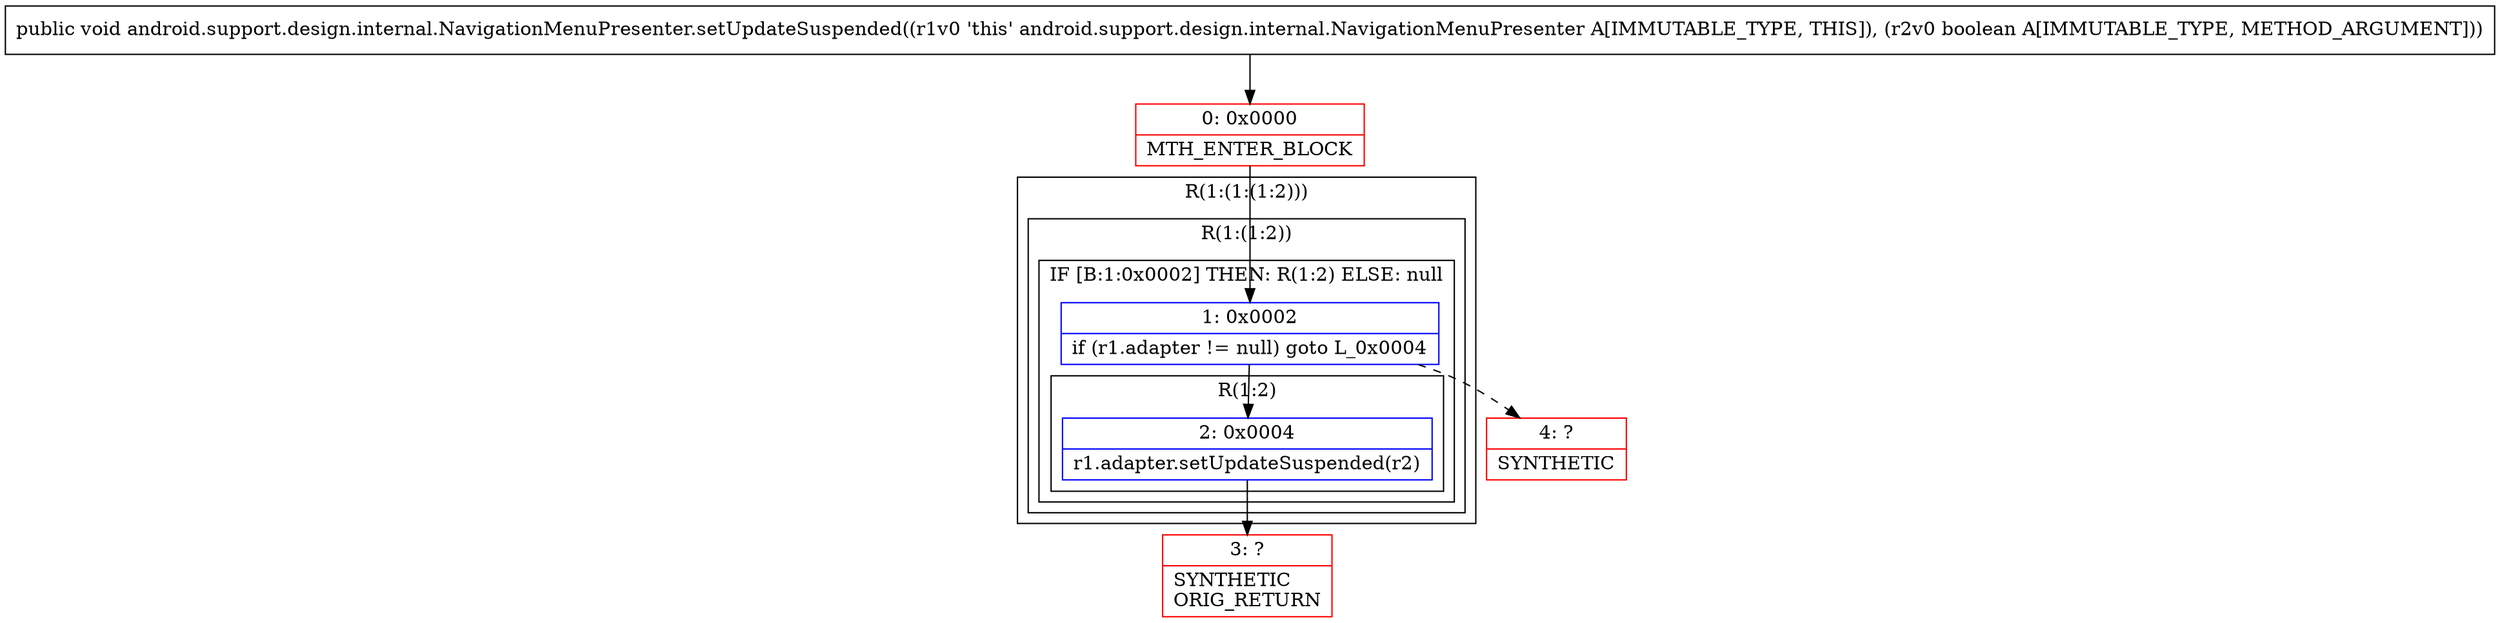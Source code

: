 digraph "CFG forandroid.support.design.internal.NavigationMenuPresenter.setUpdateSuspended(Z)V" {
subgraph cluster_Region_1631264999 {
label = "R(1:(1:(1:2)))";
node [shape=record,color=blue];
subgraph cluster_Region_1118437596 {
label = "R(1:(1:2))";
node [shape=record,color=blue];
subgraph cluster_IfRegion_1726557960 {
label = "IF [B:1:0x0002] THEN: R(1:2) ELSE: null";
node [shape=record,color=blue];
Node_1 [shape=record,label="{1\:\ 0x0002|if (r1.adapter != null) goto L_0x0004\l}"];
subgraph cluster_Region_2108532173 {
label = "R(1:2)";
node [shape=record,color=blue];
Node_2 [shape=record,label="{2\:\ 0x0004|r1.adapter.setUpdateSuspended(r2)\l}"];
}
}
}
}
Node_0 [shape=record,color=red,label="{0\:\ 0x0000|MTH_ENTER_BLOCK\l}"];
Node_3 [shape=record,color=red,label="{3\:\ ?|SYNTHETIC\lORIG_RETURN\l}"];
Node_4 [shape=record,color=red,label="{4\:\ ?|SYNTHETIC\l}"];
MethodNode[shape=record,label="{public void android.support.design.internal.NavigationMenuPresenter.setUpdateSuspended((r1v0 'this' android.support.design.internal.NavigationMenuPresenter A[IMMUTABLE_TYPE, THIS]), (r2v0 boolean A[IMMUTABLE_TYPE, METHOD_ARGUMENT])) }"];
MethodNode -> Node_0;
Node_1 -> Node_2;
Node_1 -> Node_4[style=dashed];
Node_2 -> Node_3;
Node_0 -> Node_1;
}

